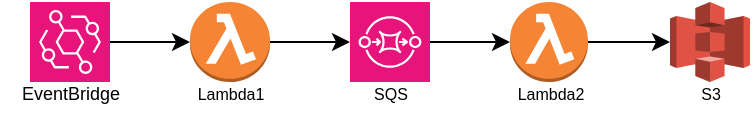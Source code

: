 <mxfile version="24.3.1" type="device">
  <diagram name="Page-1" id="kilP_MeqdER-6n3mKTsC">
    <mxGraphModel dx="467" dy="236" grid="1" gridSize="10" guides="1" tooltips="1" connect="1" arrows="1" fold="1" page="1" pageScale="1" pageWidth="827" pageHeight="1169" math="0" shadow="0">
      <root>
        <mxCell id="0" />
        <mxCell id="1" parent="0" />
        <mxCell id="7BpyvrYFXCa2iKG3bmWT-7" value="" style="edgeStyle=orthogonalEdgeStyle;rounded=0;orthogonalLoop=1;jettySize=auto;html=1;" edge="1" parent="1" source="7BpyvrYFXCa2iKG3bmWT-1" target="7BpyvrYFXCa2iKG3bmWT-2">
          <mxGeometry relative="1" as="geometry" />
        </mxCell>
        <mxCell id="7BpyvrYFXCa2iKG3bmWT-1" value="" style="sketch=0;points=[[0,0,0],[0.25,0,0],[0.5,0,0],[0.75,0,0],[1,0,0],[0,1,0],[0.25,1,0],[0.5,1,0],[0.75,1,0],[1,1,0],[0,0.25,0],[0,0.5,0],[0,0.75,0],[1,0.25,0],[1,0.5,0],[1,0.75,0]];outlineConnect=0;fontColor=#232F3E;fillColor=#E7157B;strokeColor=#ffffff;dashed=0;verticalLabelPosition=bottom;verticalAlign=top;align=center;html=1;fontSize=12;fontStyle=0;aspect=fixed;shape=mxgraph.aws4.resourceIcon;resIcon=mxgraph.aws4.eventbridge;" vertex="1" parent="1">
          <mxGeometry x="160" y="200" width="40" height="40" as="geometry" />
        </mxCell>
        <mxCell id="7BpyvrYFXCa2iKG3bmWT-8" value="" style="edgeStyle=orthogonalEdgeStyle;rounded=0;orthogonalLoop=1;jettySize=auto;html=1;" edge="1" parent="1" source="7BpyvrYFXCa2iKG3bmWT-2" target="7BpyvrYFXCa2iKG3bmWT-5">
          <mxGeometry relative="1" as="geometry" />
        </mxCell>
        <mxCell id="7BpyvrYFXCa2iKG3bmWT-2" value="" style="outlineConnect=0;dashed=0;verticalLabelPosition=bottom;verticalAlign=top;align=center;html=1;shape=mxgraph.aws3.lambda_function;fillColor=#F58534;gradientColor=none;" vertex="1" parent="1">
          <mxGeometry x="240" y="200" width="40" height="40" as="geometry" />
        </mxCell>
        <mxCell id="7BpyvrYFXCa2iKG3bmWT-10" value="" style="edgeStyle=orthogonalEdgeStyle;rounded=0;orthogonalLoop=1;jettySize=auto;html=1;" edge="1" parent="1" source="7BpyvrYFXCa2iKG3bmWT-3" target="7BpyvrYFXCa2iKG3bmWT-6">
          <mxGeometry relative="1" as="geometry" />
        </mxCell>
        <mxCell id="7BpyvrYFXCa2iKG3bmWT-3" value="" style="outlineConnect=0;dashed=0;verticalLabelPosition=bottom;verticalAlign=top;align=center;html=1;shape=mxgraph.aws3.lambda_function;fillColor=#F58534;gradientColor=none;" vertex="1" parent="1">
          <mxGeometry x="400" y="200" width="39" height="40" as="geometry" />
        </mxCell>
        <mxCell id="7BpyvrYFXCa2iKG3bmWT-9" value="" style="edgeStyle=orthogonalEdgeStyle;rounded=0;orthogonalLoop=1;jettySize=auto;html=1;" edge="1" parent="1" source="7BpyvrYFXCa2iKG3bmWT-5" target="7BpyvrYFXCa2iKG3bmWT-3">
          <mxGeometry relative="1" as="geometry" />
        </mxCell>
        <mxCell id="7BpyvrYFXCa2iKG3bmWT-5" value="" style="sketch=0;points=[[0,0,0],[0.25,0,0],[0.5,0,0],[0.75,0,0],[1,0,0],[0,1,0],[0.25,1,0],[0.5,1,0],[0.75,1,0],[1,1,0],[0,0.25,0],[0,0.5,0],[0,0.75,0],[1,0.25,0],[1,0.5,0],[1,0.75,0]];outlineConnect=0;fontColor=#232F3E;fillColor=#E7157B;strokeColor=#ffffff;dashed=0;verticalLabelPosition=bottom;verticalAlign=top;align=center;html=1;fontSize=12;fontStyle=0;aspect=fixed;shape=mxgraph.aws4.resourceIcon;resIcon=mxgraph.aws4.sqs;" vertex="1" parent="1">
          <mxGeometry x="320" y="200" width="40" height="40" as="geometry" />
        </mxCell>
        <mxCell id="7BpyvrYFXCa2iKG3bmWT-6" value="" style="outlineConnect=0;dashed=0;verticalLabelPosition=bottom;verticalAlign=top;align=center;html=1;shape=mxgraph.aws3.s3;fillColor=#E05243;gradientColor=none;" vertex="1" parent="1">
          <mxGeometry x="480" y="200" width="40" height="40" as="geometry" />
        </mxCell>
        <mxCell id="7BpyvrYFXCa2iKG3bmWT-11" value="&lt;font style=&quot;font-size: 9px;&quot;&gt;EventBridge&lt;/font&gt;" style="text;html=1;align=center;verticalAlign=middle;resizable=0;points=[];autosize=1;strokeColor=none;fillColor=none;" vertex="1" parent="1">
          <mxGeometry x="145" y="230" width="70" height="30" as="geometry" />
        </mxCell>
        <mxCell id="7BpyvrYFXCa2iKG3bmWT-12" value="&lt;font style=&quot;font-size: 8px;&quot;&gt;Lambda1&lt;/font&gt;" style="text;html=1;align=center;verticalAlign=middle;resizable=0;points=[];autosize=1;strokeColor=none;fillColor=none;" vertex="1" parent="1">
          <mxGeometry x="230" y="230" width="60" height="30" as="geometry" />
        </mxCell>
        <mxCell id="7BpyvrYFXCa2iKG3bmWT-13" value="&lt;font style=&quot;font-size: 8px;&quot;&gt;Lambda2&lt;/font&gt;" style="text;html=1;align=center;verticalAlign=middle;resizable=0;points=[];autosize=1;strokeColor=none;fillColor=none;" vertex="1" parent="1">
          <mxGeometry x="389.5" y="230" width="60" height="30" as="geometry" />
        </mxCell>
        <mxCell id="7BpyvrYFXCa2iKG3bmWT-14" value="&lt;span style=&quot;font-size: 8px;&quot;&gt;SQS&lt;/span&gt;" style="text;html=1;align=center;verticalAlign=middle;resizable=0;points=[];autosize=1;strokeColor=none;fillColor=none;" vertex="1" parent="1">
          <mxGeometry x="320" y="230" width="40" height="30" as="geometry" />
        </mxCell>
        <mxCell id="7BpyvrYFXCa2iKG3bmWT-15" value="&lt;span style=&quot;font-size: 8px;&quot;&gt;S3&lt;/span&gt;" style="text;html=1;align=center;verticalAlign=middle;resizable=0;points=[];autosize=1;strokeColor=none;fillColor=none;" vertex="1" parent="1">
          <mxGeometry x="485" y="230" width="30" height="30" as="geometry" />
        </mxCell>
      </root>
    </mxGraphModel>
  </diagram>
</mxfile>
